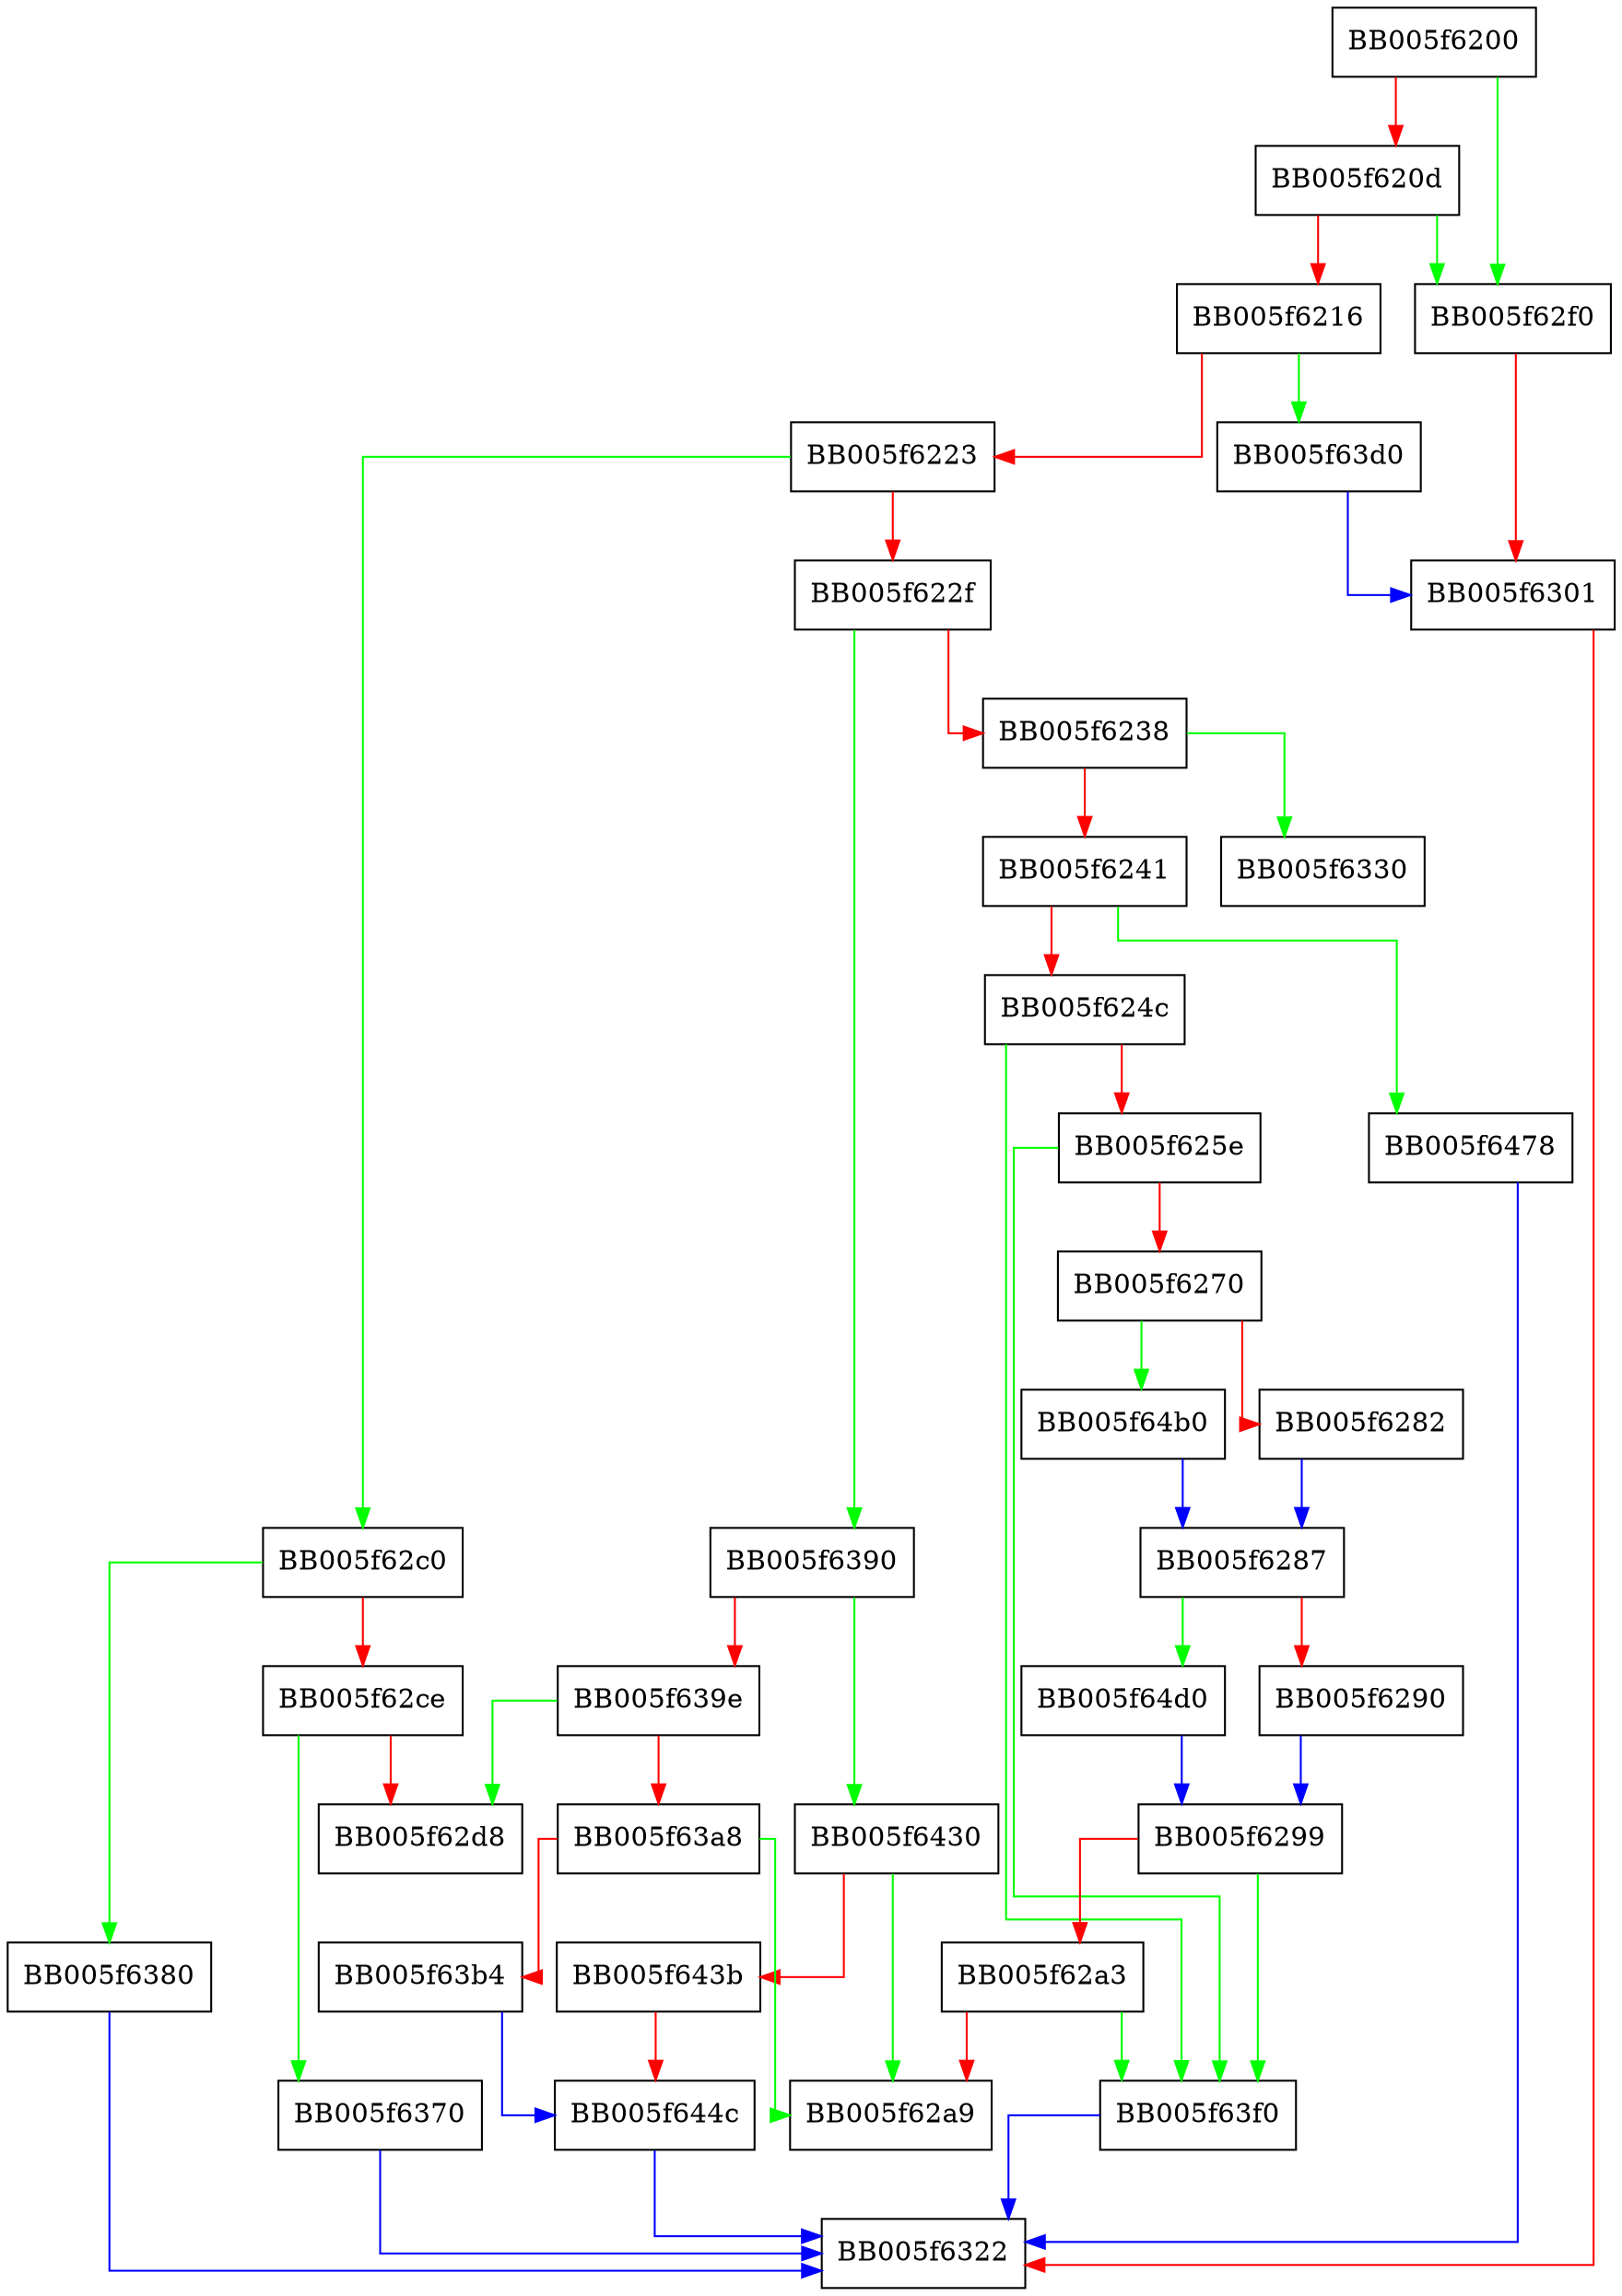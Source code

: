 digraph OSSL_PARAM_get_ulong {
  node [shape="box"];
  graph [splines=ortho];
  BB005f6200 -> BB005f62f0 [color="green"];
  BB005f6200 -> BB005f620d [color="red"];
  BB005f620d -> BB005f62f0 [color="green"];
  BB005f620d -> BB005f6216 [color="red"];
  BB005f6216 -> BB005f63d0 [color="green"];
  BB005f6216 -> BB005f6223 [color="red"];
  BB005f6223 -> BB005f62c0 [color="green"];
  BB005f6223 -> BB005f622f [color="red"];
  BB005f622f -> BB005f6390 [color="green"];
  BB005f622f -> BB005f6238 [color="red"];
  BB005f6238 -> BB005f6330 [color="green"];
  BB005f6238 -> BB005f6241 [color="red"];
  BB005f6241 -> BB005f6478 [color="green"];
  BB005f6241 -> BB005f624c [color="red"];
  BB005f624c -> BB005f63f0 [color="green"];
  BB005f624c -> BB005f625e [color="red"];
  BB005f625e -> BB005f63f0 [color="green"];
  BB005f625e -> BB005f6270 [color="red"];
  BB005f6270 -> BB005f64b0 [color="green"];
  BB005f6270 -> BB005f6282 [color="red"];
  BB005f6282 -> BB005f6287 [color="blue"];
  BB005f6287 -> BB005f64d0 [color="green"];
  BB005f6287 -> BB005f6290 [color="red"];
  BB005f6290 -> BB005f6299 [color="blue"];
  BB005f6299 -> BB005f63f0 [color="green"];
  BB005f6299 -> BB005f62a3 [color="red"];
  BB005f62a3 -> BB005f63f0 [color="green"];
  BB005f62a3 -> BB005f62a9 [color="red"];
  BB005f62c0 -> BB005f6380 [color="green"];
  BB005f62c0 -> BB005f62ce [color="red"];
  BB005f62ce -> BB005f6370 [color="green"];
  BB005f62ce -> BB005f62d8 [color="red"];
  BB005f62f0 -> BB005f6301 [color="red"];
  BB005f6301 -> BB005f6322 [color="red"];
  BB005f6370 -> BB005f6322 [color="blue"];
  BB005f6380 -> BB005f6322 [color="blue"];
  BB005f6390 -> BB005f6430 [color="green"];
  BB005f6390 -> BB005f639e [color="red"];
  BB005f639e -> BB005f62d8 [color="green"];
  BB005f639e -> BB005f63a8 [color="red"];
  BB005f63a8 -> BB005f62a9 [color="green"];
  BB005f63a8 -> BB005f63b4 [color="red"];
  BB005f63b4 -> BB005f644c [color="blue"];
  BB005f63d0 -> BB005f6301 [color="blue"];
  BB005f63f0 -> BB005f6322 [color="blue"];
  BB005f6430 -> BB005f62a9 [color="green"];
  BB005f6430 -> BB005f643b [color="red"];
  BB005f643b -> BB005f644c [color="red"];
  BB005f644c -> BB005f6322 [color="blue"];
  BB005f6478 -> BB005f6322 [color="blue"];
  BB005f64b0 -> BB005f6287 [color="blue"];
  BB005f64d0 -> BB005f6299 [color="blue"];
}